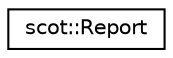 digraph "Graphical Class Hierarchy"
{
 // LATEX_PDF_SIZE
  edge [fontname="Helvetica",fontsize="10",labelfontname="Helvetica",labelfontsize="10"];
  node [fontname="Helvetica",fontsize="10",shape=record];
  rankdir="LR";
  Node0 [label="scot::Report",height=0.2,width=0.4,color="black", fillcolor="white", style="filled",URL="$classscot_1_1Report.html",tooltip=" "];
}
